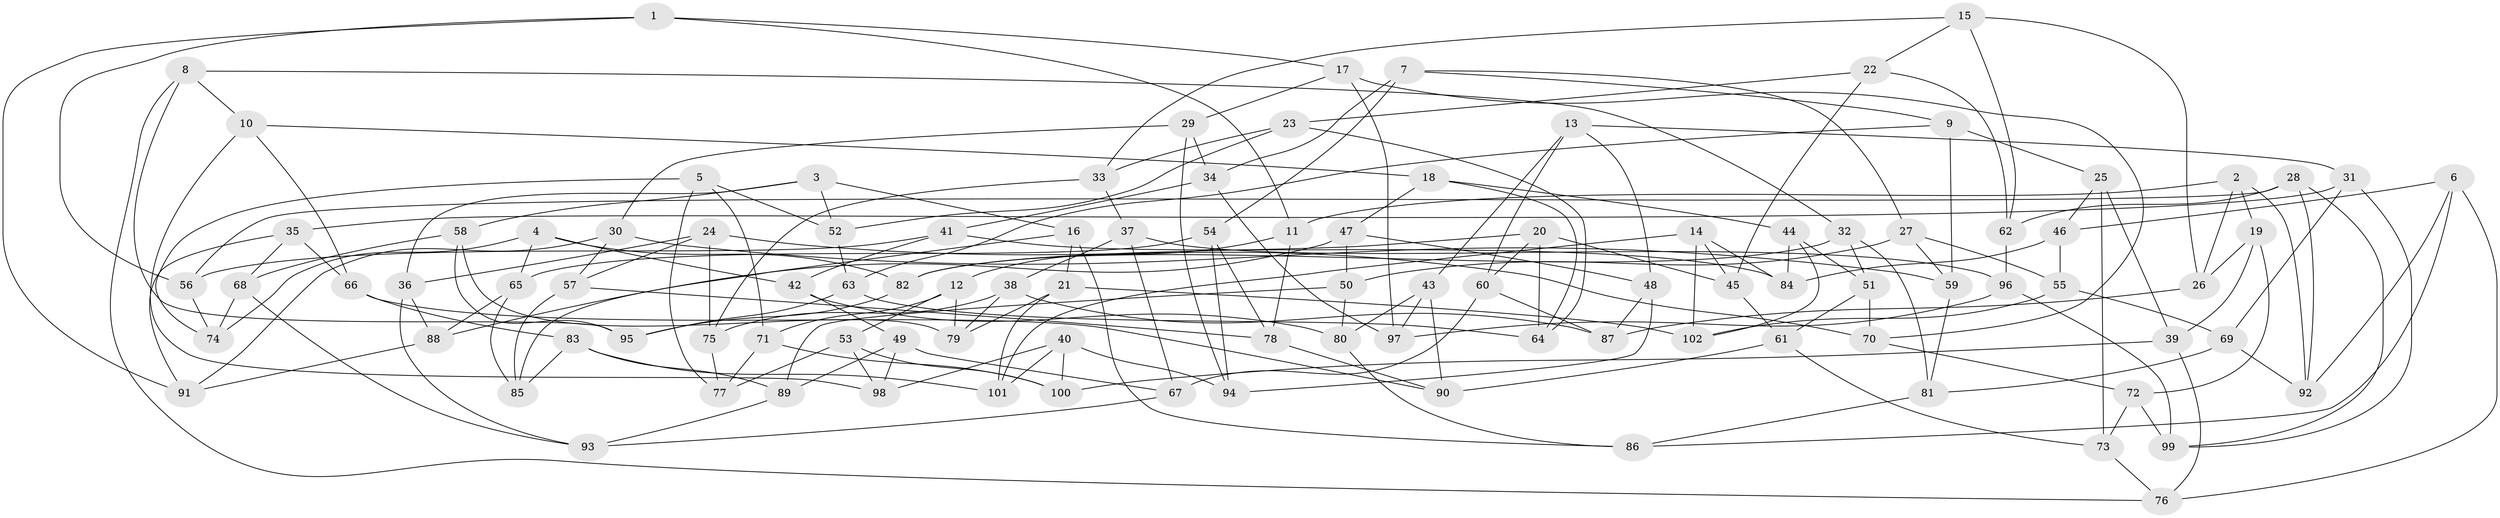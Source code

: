 // Generated by graph-tools (version 1.1) at 2025/27/03/09/25 03:27:01]
// undirected, 102 vertices, 204 edges
graph export_dot {
graph [start="1"]
  node [color=gray90,style=filled];
  1;
  2;
  3;
  4;
  5;
  6;
  7;
  8;
  9;
  10;
  11;
  12;
  13;
  14;
  15;
  16;
  17;
  18;
  19;
  20;
  21;
  22;
  23;
  24;
  25;
  26;
  27;
  28;
  29;
  30;
  31;
  32;
  33;
  34;
  35;
  36;
  37;
  38;
  39;
  40;
  41;
  42;
  43;
  44;
  45;
  46;
  47;
  48;
  49;
  50;
  51;
  52;
  53;
  54;
  55;
  56;
  57;
  58;
  59;
  60;
  61;
  62;
  63;
  64;
  65;
  66;
  67;
  68;
  69;
  70;
  71;
  72;
  73;
  74;
  75;
  76;
  77;
  78;
  79;
  80;
  81;
  82;
  83;
  84;
  85;
  86;
  87;
  88;
  89;
  90;
  91;
  92;
  93;
  94;
  95;
  96;
  97;
  98;
  99;
  100;
  101;
  102;
  1 -- 91;
  1 -- 56;
  1 -- 11;
  1 -- 17;
  2 -- 11;
  2 -- 19;
  2 -- 92;
  2 -- 26;
  3 -- 16;
  3 -- 36;
  3 -- 52;
  3 -- 58;
  4 -- 74;
  4 -- 42;
  4 -- 65;
  4 -- 82;
  5 -- 74;
  5 -- 52;
  5 -- 71;
  5 -- 77;
  6 -- 92;
  6 -- 86;
  6 -- 76;
  6 -- 46;
  7 -- 54;
  7 -- 9;
  7 -- 27;
  7 -- 34;
  8 -- 10;
  8 -- 76;
  8 -- 32;
  8 -- 95;
  9 -- 63;
  9 -- 59;
  9 -- 25;
  10 -- 66;
  10 -- 98;
  10 -- 18;
  11 -- 12;
  11 -- 78;
  12 -- 53;
  12 -- 71;
  12 -- 79;
  13 -- 48;
  13 -- 60;
  13 -- 31;
  13 -- 43;
  14 -- 102;
  14 -- 101;
  14 -- 45;
  14 -- 84;
  15 -- 26;
  15 -- 33;
  15 -- 22;
  15 -- 62;
  16 -- 85;
  16 -- 21;
  16 -- 86;
  17 -- 97;
  17 -- 70;
  17 -- 29;
  18 -- 64;
  18 -- 47;
  18 -- 44;
  19 -- 39;
  19 -- 26;
  19 -- 72;
  20 -- 82;
  20 -- 60;
  20 -- 45;
  20 -- 64;
  21 -- 102;
  21 -- 79;
  21 -- 101;
  22 -- 62;
  22 -- 23;
  22 -- 45;
  23 -- 64;
  23 -- 52;
  23 -- 33;
  24 -- 57;
  24 -- 70;
  24 -- 75;
  24 -- 36;
  25 -- 73;
  25 -- 39;
  25 -- 46;
  26 -- 87;
  27 -- 55;
  27 -- 59;
  27 -- 50;
  28 -- 92;
  28 -- 56;
  28 -- 62;
  28 -- 99;
  29 -- 94;
  29 -- 30;
  29 -- 34;
  30 -- 57;
  30 -- 91;
  30 -- 59;
  31 -- 35;
  31 -- 99;
  31 -- 69;
  32 -- 81;
  32 -- 82;
  32 -- 51;
  33 -- 75;
  33 -- 37;
  34 -- 97;
  34 -- 41;
  35 -- 68;
  35 -- 66;
  35 -- 91;
  36 -- 93;
  36 -- 88;
  37 -- 38;
  37 -- 96;
  37 -- 67;
  38 -- 75;
  38 -- 87;
  38 -- 79;
  39 -- 76;
  39 -- 100;
  40 -- 100;
  40 -- 98;
  40 -- 94;
  40 -- 101;
  41 -- 84;
  41 -- 42;
  41 -- 56;
  42 -- 80;
  42 -- 49;
  43 -- 90;
  43 -- 97;
  43 -- 80;
  44 -- 51;
  44 -- 84;
  44 -- 102;
  45 -- 61;
  46 -- 55;
  46 -- 84;
  47 -- 88;
  47 -- 50;
  47 -- 48;
  48 -- 87;
  48 -- 94;
  49 -- 67;
  49 -- 89;
  49 -- 98;
  50 -- 89;
  50 -- 80;
  51 -- 70;
  51 -- 61;
  52 -- 63;
  53 -- 77;
  53 -- 98;
  53 -- 100;
  54 -- 78;
  54 -- 94;
  54 -- 65;
  55 -- 69;
  55 -- 102;
  56 -- 74;
  57 -- 78;
  57 -- 85;
  58 -- 68;
  58 -- 95;
  58 -- 79;
  59 -- 81;
  60 -- 67;
  60 -- 87;
  61 -- 90;
  61 -- 73;
  62 -- 96;
  63 -- 95;
  63 -- 64;
  65 -- 88;
  65 -- 85;
  66 -- 90;
  66 -- 83;
  67 -- 93;
  68 -- 93;
  68 -- 74;
  69 -- 81;
  69 -- 92;
  70 -- 72;
  71 -- 77;
  71 -- 100;
  72 -- 99;
  72 -- 73;
  73 -- 76;
  75 -- 77;
  78 -- 90;
  80 -- 86;
  81 -- 86;
  82 -- 95;
  83 -- 85;
  83 -- 89;
  83 -- 101;
  88 -- 91;
  89 -- 93;
  96 -- 97;
  96 -- 99;
}
